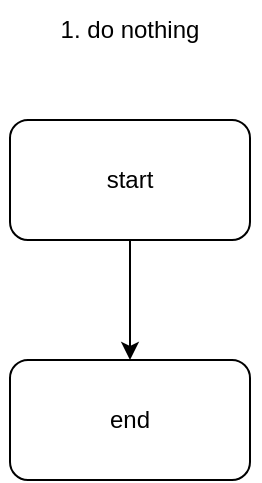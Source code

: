 <mxfile version="24.6.4" type="google">
  <diagram name="‫עמוד-1‬" id="TuJFT-kbt3ZMEhVEAf-x">
    <mxGraphModel dx="1434" dy="746" grid="1" gridSize="10" guides="1" tooltips="1" connect="1" arrows="1" fold="1" page="1" pageScale="1" pageWidth="827" pageHeight="1169" math="0" shadow="0">
      <root>
        <mxCell id="0" />
        <mxCell id="1" parent="0" />
        <mxCell id="1HA0gxkmwByOSAY0RlAE-9" value="" style="edgeStyle=orthogonalEdgeStyle;rounded=0;orthogonalLoop=1;jettySize=auto;html=1;" edge="1" parent="1" target="1HA0gxkmwByOSAY0RlAE-8">
          <mxGeometry relative="1" as="geometry">
            <mxPoint x="220" y="160" as="sourcePoint" />
            <Array as="points">
              <mxPoint x="220" y="260" />
              <mxPoint x="220" y="260" />
            </Array>
          </mxGeometry>
        </mxCell>
        <mxCell id="1HA0gxkmwByOSAY0RlAE-8" value="end" style="rounded=1;whiteSpace=wrap;html=1;" vertex="1" parent="1">
          <mxGeometry x="160" y="220" width="120" height="60" as="geometry" />
        </mxCell>
        <mxCell id="1HA0gxkmwByOSAY0RlAE-10" value="start" style="rounded=1;whiteSpace=wrap;html=1;" vertex="1" parent="1">
          <mxGeometry x="160" y="100" width="120" height="60" as="geometry" />
        </mxCell>
        <mxCell id="1HA0gxkmwByOSAY0RlAE-11" value="1. do nothing" style="text;html=1;align=center;verticalAlign=middle;whiteSpace=wrap;rounded=0;" vertex="1" parent="1">
          <mxGeometry x="155" y="40" width="130" height="30" as="geometry" />
        </mxCell>
      </root>
    </mxGraphModel>
  </diagram>
</mxfile>
